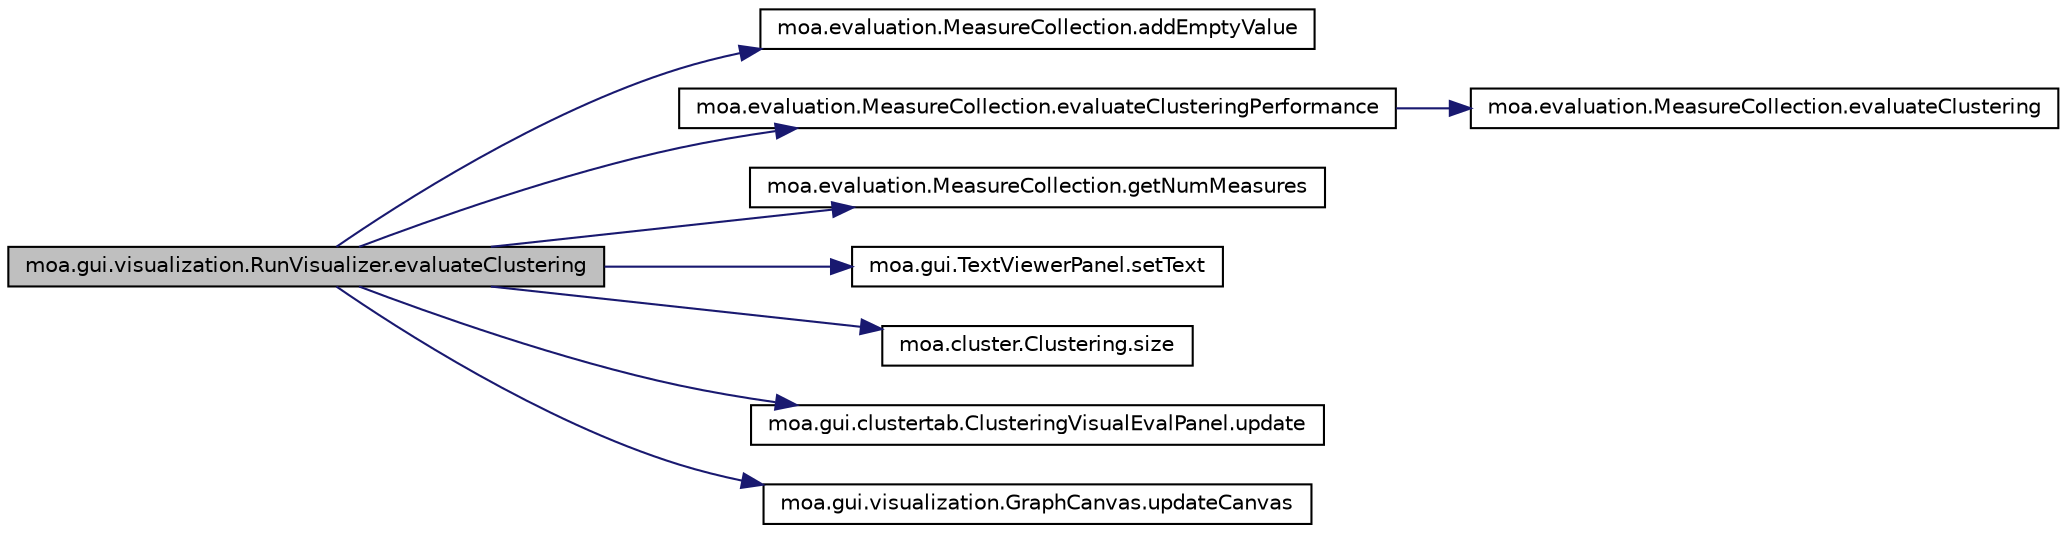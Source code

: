 digraph G
{
  edge [fontname="Helvetica",fontsize="10",labelfontname="Helvetica",labelfontsize="10"];
  node [fontname="Helvetica",fontsize="10",shape=record];
  rankdir=LR;
  Node1 [label="moa.gui.visualization.RunVisualizer.evaluateClustering",height=0.2,width=0.4,color="black", fillcolor="grey75", style="filled" fontcolor="black"];
  Node1 -> Node2 [color="midnightblue",fontsize="10",style="solid",fontname="Helvetica"];
  Node2 [label="moa.evaluation.MeasureCollection.addEmptyValue",height=0.2,width=0.4,color="black", fillcolor="white", style="filled",URL="$classmoa_1_1evaluation_1_1MeasureCollection.html#ad1f8bddce9d5d7494db1c58f96e1be73"];
  Node1 -> Node3 [color="midnightblue",fontsize="10",style="solid",fontname="Helvetica"];
  Node3 [label="moa.evaluation.MeasureCollection.evaluateClusteringPerformance",height=0.2,width=0.4,color="black", fillcolor="white", style="filled",URL="$classmoa_1_1evaluation_1_1MeasureCollection.html#a9d31b3c9b2692ba71825d3aa9593bdd7"];
  Node3 -> Node4 [color="midnightblue",fontsize="10",style="solid",fontname="Helvetica"];
  Node4 [label="moa.evaluation.MeasureCollection.evaluateClustering",height=0.2,width=0.4,color="black", fillcolor="white", style="filled",URL="$classmoa_1_1evaluation_1_1MeasureCollection.html#a892bfec6e7d40bae286b44a5515a5ea7"];
  Node1 -> Node5 [color="midnightblue",fontsize="10",style="solid",fontname="Helvetica"];
  Node5 [label="moa.evaluation.MeasureCollection.getNumMeasures",height=0.2,width=0.4,color="black", fillcolor="white", style="filled",URL="$classmoa_1_1evaluation_1_1MeasureCollection.html#aa21276cf4ecc9b8fd091d282975157ea"];
  Node1 -> Node6 [color="midnightblue",fontsize="10",style="solid",fontname="Helvetica"];
  Node6 [label="moa.gui.TextViewerPanel.setText",height=0.2,width=0.4,color="black", fillcolor="white", style="filled",URL="$classmoa_1_1gui_1_1TextViewerPanel.html#ac09cb6daf98fc5b812dd330a4eeb4b11"];
  Node1 -> Node7 [color="midnightblue",fontsize="10",style="solid",fontname="Helvetica"];
  Node7 [label="moa.cluster.Clustering.size",height=0.2,width=0.4,color="black", fillcolor="white", style="filled",URL="$classmoa_1_1cluster_1_1Clustering.html#a054a386d94acf3b88574f061ab4c8d71"];
  Node1 -> Node8 [color="midnightblue",fontsize="10",style="solid",fontname="Helvetica"];
  Node8 [label="moa.gui.clustertab.ClusteringVisualEvalPanel.update",height=0.2,width=0.4,color="black", fillcolor="white", style="filled",URL="$classmoa_1_1gui_1_1clustertab_1_1ClusteringVisualEvalPanel.html#a6fdc6f11e31fbe611fb57acbbda0c944"];
  Node1 -> Node9 [color="midnightblue",fontsize="10",style="solid",fontname="Helvetica"];
  Node9 [label="moa.gui.visualization.GraphCanvas.updateCanvas",height=0.2,width=0.4,color="black", fillcolor="white", style="filled",URL="$classmoa_1_1gui_1_1visualization_1_1GraphCanvas.html#adc8ee0602dba6a004e742d018247d6d3"];
}
